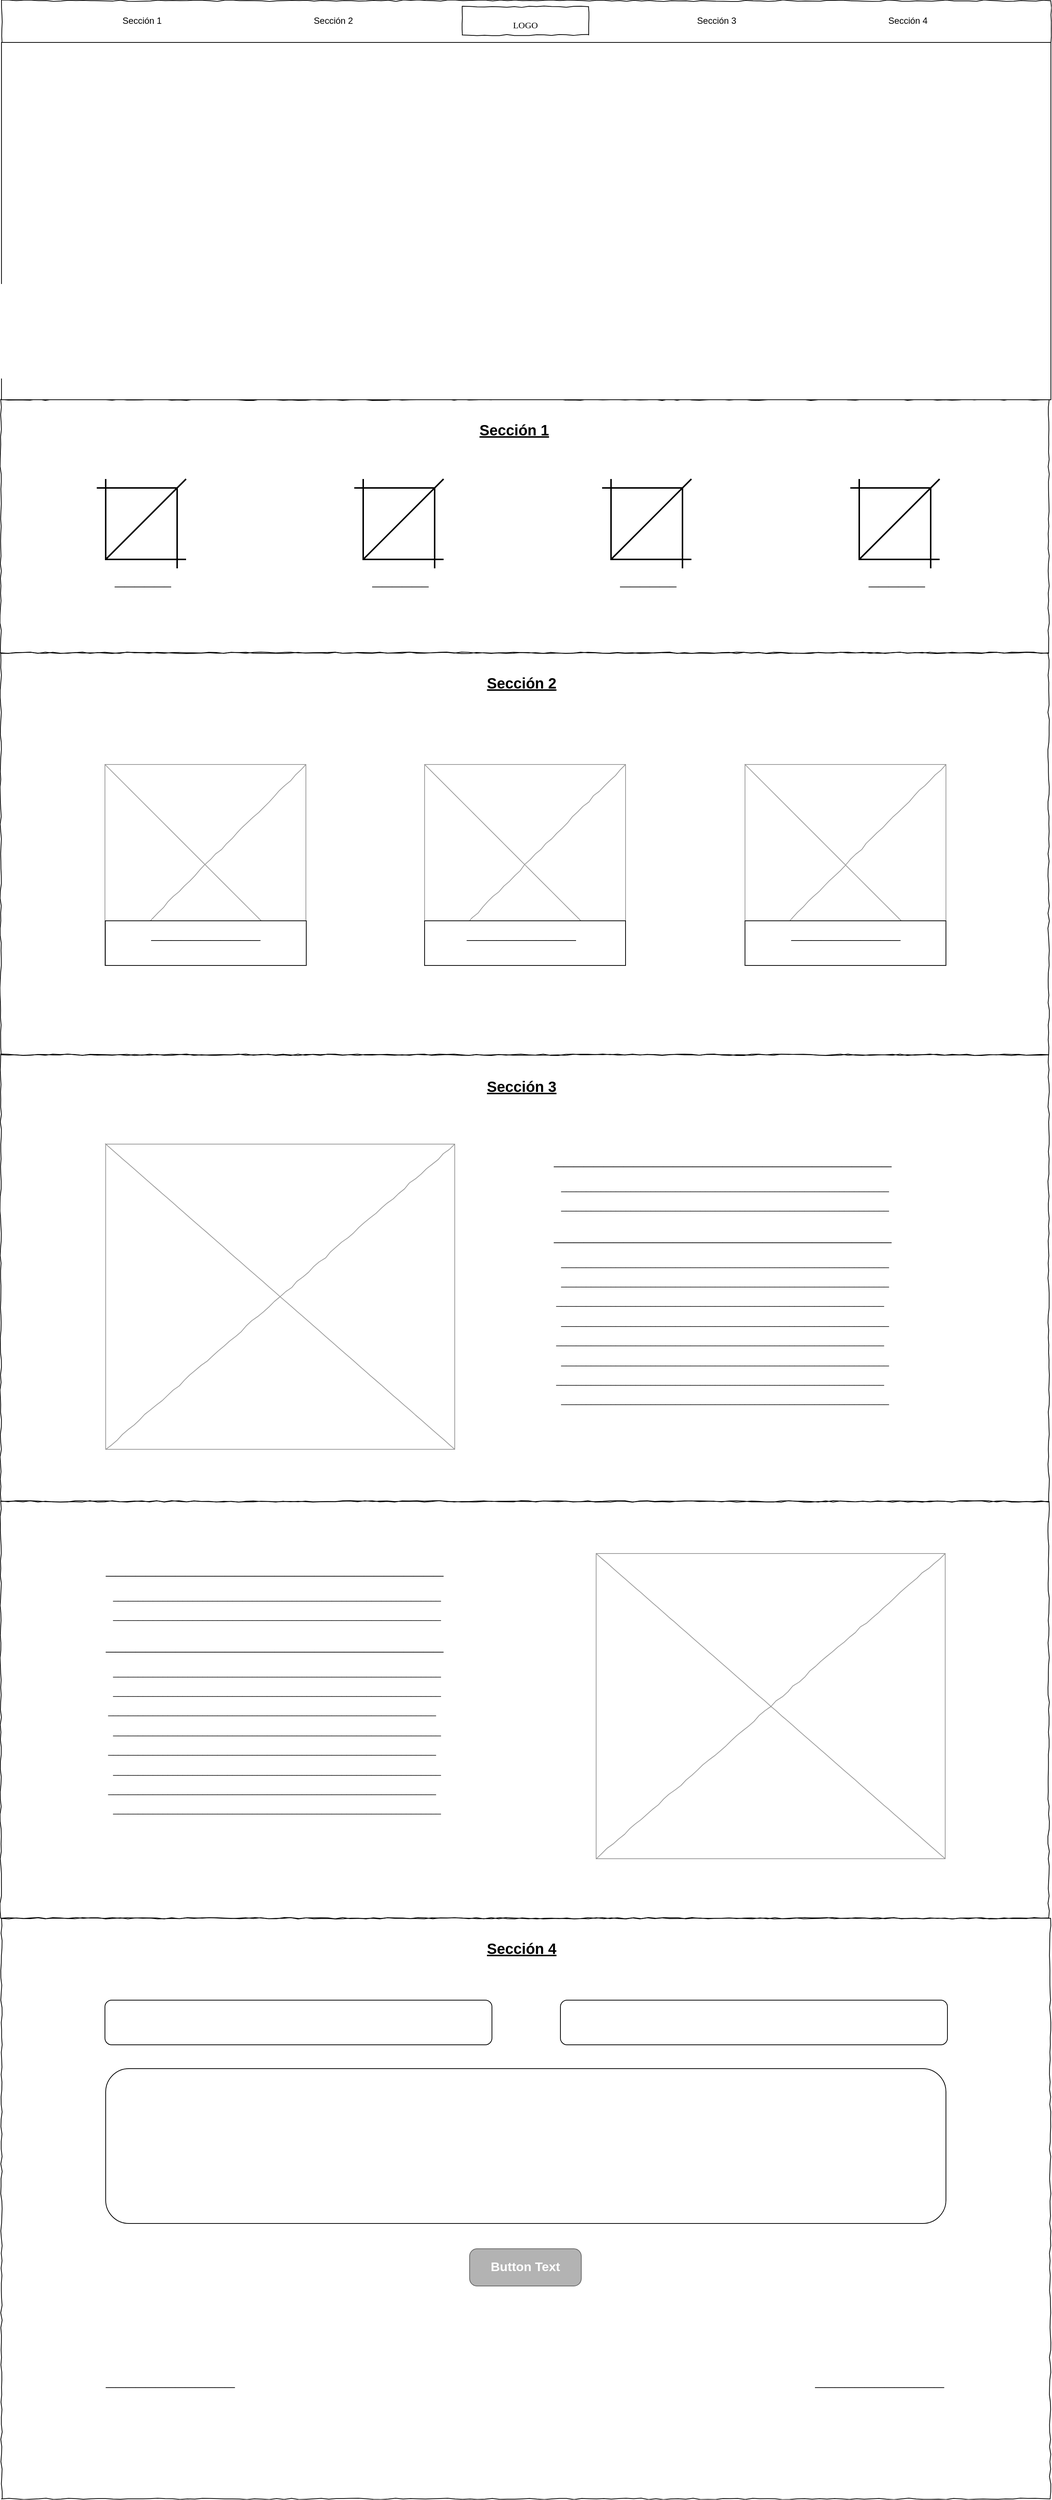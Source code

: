 <mxfile version="12.0.0" type="github" pages="1"><diagram id="0LMb7xExMd5GpuWsq3H-" name="Page-1"><mxGraphModel dx="5520" dy="2600" grid="1" gridSize="10" guides="1" tooltips="1" connect="1" arrows="1" fold="1" page="1" pageScale="1" pageWidth="827" pageHeight="1169" math="0" shadow="0"><root><mxCell id="0"/><mxCell id="1" parent="0"/><mxCell id="923g_mKpPHge-toQImEV-1" value="" style="whiteSpace=wrap;html=1;rounded=0;shadow=0;labelBackgroundColor=none;strokeColor=#000000;strokeWidth=1;fillColor=none;fontFamily=Verdana;fontSize=12;fontColor=#000000;align=center;comic=1;" vertex="1" parent="1"><mxGeometry x="-120" y="1500" width="1408" height="600" as="geometry"/></mxCell><mxCell id="923g_mKpPHge-toQImEV-3" value="" style="whiteSpace=wrap;html=1;rounded=0;shadow=0;labelBackgroundColor=none;strokeColor=#000000;strokeWidth=1;fillColor=none;fontFamily=Verdana;fontSize=12;fontColor=#000000;align=center;comic=1;" vertex="1" parent="1"><mxGeometry x="-119" y="84" width="1410" height="57" as="geometry"/></mxCell><mxCell id="923g_mKpPHge-toQImEV-4" value="&lt;font style=&quot;font-size: 12px&quot;&gt;LOGO&lt;br&gt;&lt;/font&gt;" style="whiteSpace=wrap;html=1;rounded=0;shadow=0;labelBackgroundColor=none;strokeColor=#000000;strokeWidth=1;fillColor=#ffffff;fontFamily=Verdana;fontSize=28;fontColor=#000000;align=center;comic=1;" vertex="1" parent="1"><mxGeometry x="500" y="92" width="170" height="38" as="geometry"/></mxCell><mxCell id="923g_mKpPHge-toQImEV-5" value="" style="line;strokeWidth=1;html=1;rounded=0;shadow=0;labelBackgroundColor=none;fillColor=none;fontFamily=Verdana;fontSize=14;fontColor=#000000;align=center;comic=1;" vertex="1" parent="1"><mxGeometry x="20" y="140" width="1130" height="10" as="geometry"/></mxCell><mxCell id="923g_mKpPHge-toQImEV-24" value="" style="whiteSpace=wrap;html=1;rounded=0;shadow=0;labelBackgroundColor=none;strokeColor=#000000;strokeWidth=1;fillColor=none;fontFamily=Verdana;fontSize=12;fontColor=#000000;align=center;comic=1;" vertex="1" parent="1"><mxGeometry x="-120" y="620" width="1408" height="340" as="geometry"/></mxCell><mxCell id="923g_mKpPHge-toQImEV-25" value="" style="html=1;verticalLabelPosition=bottom;align=center;labelBackgroundColor=#ffffff;verticalAlign=top;strokeWidth=2;strokeColor=#000000;fillColor=#ffffff;shadow=0;dashed=0;shape=mxgraph.ios7.icons.crop;fontSize=12;flipH=0;flipV=0;" vertex="1" parent="1"><mxGeometry x="9" y="726.5" width="120" height="120" as="geometry"/></mxCell><mxCell id="923g_mKpPHge-toQImEV-28" value="" style="whiteSpace=wrap;html=1;rounded=0;shadow=0;labelBackgroundColor=none;strokeColor=#000000;strokeWidth=1;fillColor=none;fontFamily=Verdana;fontSize=12;fontColor=#000000;align=center;comic=1;" vertex="1" parent="1"><mxGeometry x="-120" y="960" width="1408" height="540" as="geometry"/></mxCell><mxCell id="923g_mKpPHge-toQImEV-32" value="&lt;h1&gt;___________&lt;/h1&gt;&lt;p&gt;&amp;nbsp;&lt;/p&gt;" style="text;html=1;strokeColor=none;fillColor=none;spacing=5;spacingTop=-20;whiteSpace=wrap;overflow=hidden;rounded=0;fontSize=12;" vertex="1" parent="1"><mxGeometry x="28" y="840.5" width="84" height="53" as="geometry"/></mxCell><mxCell id="923g_mKpPHge-toQImEV-41" value="" style="verticalLabelPosition=bottom;shadow=0;dashed=0;align=center;html=1;verticalAlign=top;strokeWidth=1;shape=mxgraph.mockup.graphics.simpleIcon;strokeColor=#999999;fillColor=#ffffff;rounded=0;labelBackgroundColor=none;fontFamily=Verdana;fontSize=14;fontColor=#000000;comic=1;" vertex="1" parent="1"><mxGeometry x="20" y="1110" width="270" height="270" as="geometry"/></mxCell><mxCell id="923g_mKpPHge-toQImEV-42" value="" style="verticalLabelPosition=bottom;shadow=0;dashed=0;align=center;html=1;verticalAlign=top;strokeWidth=1;shape=mxgraph.mockup.graphics.simpleIcon;strokeColor=#999999;fillColor=#ffffff;rounded=0;labelBackgroundColor=none;fontFamily=Verdana;fontSize=14;fontColor=#000000;comic=1;" vertex="1" parent="1"><mxGeometry x="449.5" y="1110" width="270" height="270" as="geometry"/></mxCell><mxCell id="923g_mKpPHge-toQImEV-43" value="" style="verticalLabelPosition=bottom;shadow=0;dashed=0;align=center;html=1;verticalAlign=top;strokeWidth=1;shape=mxgraph.mockup.graphics.simpleIcon;strokeColor=#999999;fillColor=#ffffff;rounded=0;labelBackgroundColor=none;fontFamily=Verdana;fontSize=14;fontColor=#000000;comic=1;" vertex="1" parent="1"><mxGeometry x="880" y="1110" width="270" height="270" as="geometry"/></mxCell><mxCell id="923g_mKpPHge-toQImEV-67" value="" style="whiteSpace=wrap;html=1;rounded=0;shadow=0;labelBackgroundColor=none;strokeColor=#000000;strokeWidth=1;fillColor=none;fontFamily=Verdana;fontSize=12;fontColor=#000000;align=center;comic=1;" vertex="1" parent="1"><mxGeometry x="-119" y="2660" width="1409" height="780" as="geometry"/></mxCell><mxCell id="923g_mKpPHge-toQImEV-68" value="&lt;h1&gt;_____________&lt;/h1&gt;&lt;p&gt;&amp;nbsp;&lt;br&gt;&lt;/p&gt;" style="text;html=1;strokeColor=none;fillColor=none;spacing=5;spacingTop=-20;whiteSpace=wrap;overflow=hidden;rounded=0;fontSize=12;" vertex="1" parent="1"><mxGeometry x="16" y="3260" width="190" height="50" as="geometry"/></mxCell><mxCell id="923g_mKpPHge-toQImEV-69" value="" style="shape=image;html=1;verticalAlign=top;verticalLabelPosition=bottom;labelBackgroundColor=#ffffff;imageAspect=0;aspect=fixed;image=https://cdn3.iconfinder.com/data/icons/picons-social/57/03-twitter-128.png;strokeColor=#000000;fillColor=#B3B3B3;fontSize=12;" vertex="1" parent="1"><mxGeometry x="484.029" y="3270" width="30" height="30" as="geometry"/></mxCell><mxCell id="923g_mKpPHge-toQImEV-70" value="" style="shape=image;html=1;verticalAlign=top;verticalLabelPosition=bottom;labelBackgroundColor=#ffffff;imageAspect=0;aspect=fixed;image=https://cdn3.iconfinder.com/data/icons/picons-social/57/06-facebook-128.png;strokeColor=#000000;fillColor=#B3B3B3;fontSize=12;" vertex="1" parent="1"><mxGeometry x="535" y="3270" width="30" height="30" as="geometry"/></mxCell><mxCell id="923g_mKpPHge-toQImEV-71" value="" style="shape=image;html=1;verticalAlign=top;verticalLabelPosition=bottom;labelBackgroundColor=#ffffff;imageAspect=0;aspect=fixed;image=https://cdn0.iconfinder.com/data/icons/social-glyph/30/youtube-120.png;strokeColor=#000000;fillColor=#B3B3B3;fontSize=12;" vertex="1" parent="1"><mxGeometry x="586" y="3270" width="30" height="30" as="geometry"/></mxCell><mxCell id="923g_mKpPHge-toQImEV-72" value="" style="shape=image;html=1;verticalAlign=top;verticalLabelPosition=bottom;labelBackgroundColor=#ffffff;imageAspect=0;aspect=fixed;image=https://cdn3.iconfinder.com/data/icons/picons-social/57/38-instagram-128.png;strokeColor=#000000;fillColor=#B3B3B3;fontSize=12;" vertex="1" parent="1"><mxGeometry x="636" y="3270" width="30" height="30" as="geometry"/></mxCell><mxCell id="923g_mKpPHge-toQImEV-75" value="Sección 1" style="text;html=1;strokeColor=none;fillColor=none;align=center;verticalAlign=middle;whiteSpace=wrap;rounded=0;" vertex="1" parent="1"><mxGeometry x="20" y="101" width="100" height="20" as="geometry"/></mxCell><mxCell id="923g_mKpPHge-toQImEV-76" value="Sección 2" style="text;html=1;strokeColor=none;fillColor=none;align=center;verticalAlign=middle;whiteSpace=wrap;rounded=0;" vertex="1" parent="1"><mxGeometry x="277" y="101" width="100" height="20" as="geometry"/></mxCell><mxCell id="923g_mKpPHge-toQImEV-77" value="Sección 3" style="text;html=1;strokeColor=none;fillColor=none;align=center;verticalAlign=middle;whiteSpace=wrap;rounded=0;" vertex="1" parent="1"><mxGeometry x="792" y="101" width="100" height="20" as="geometry"/></mxCell><mxCell id="923g_mKpPHge-toQImEV-78" value="Sección 4" style="text;html=1;strokeColor=none;fillColor=none;align=center;verticalAlign=middle;whiteSpace=wrap;rounded=0;" vertex="1" parent="1"><mxGeometry x="1049" y="101" width="100" height="20" as="geometry"/></mxCell><mxCell id="923g_mKpPHge-toQImEV-82" value="" style="whiteSpace=wrap;html=1;" vertex="1" parent="1"><mxGeometry x="-119" y="140" width="1410" height="480" as="geometry"/></mxCell><mxCell id="923g_mKpPHge-toQImEV-81" value="" style="shape=image;html=1;verticalAlign=top;verticalLabelPosition=bottom;labelBackgroundColor=#ffffff;imageAspect=0;aspect=fixed;image=https://cdn0.iconfinder.com/data/icons/social-glyph/30/youtube-120.png" vertex="1" parent="1"><mxGeometry x="524" y="329.857" width="120" height="120" as="geometry"/></mxCell><mxCell id="923g_mKpPHge-toQImEV-83" value="" style="html=1;verticalLabelPosition=bottom;align=center;labelBackgroundColor=#ffffff;verticalAlign=top;strokeWidth=2;strokeColor=#000000;fillColor=#ffffff;shadow=0;dashed=0;shape=mxgraph.ios7.icons.crop;fontSize=12;flipH=0;flipV=0;" vertex="1" parent="1"><mxGeometry x="355" y="726.5" width="120" height="120" as="geometry"/></mxCell><mxCell id="923g_mKpPHge-toQImEV-84" value="" style="html=1;verticalLabelPosition=bottom;align=center;labelBackgroundColor=#ffffff;verticalAlign=top;strokeWidth=2;strokeColor=#000000;fillColor=#ffffff;shadow=0;dashed=0;shape=mxgraph.ios7.icons.crop;fontSize=12;flipH=0;flipV=0;" vertex="1" parent="1"><mxGeometry x="688" y="726.5" width="120" height="120" as="geometry"/></mxCell><mxCell id="923g_mKpPHge-toQImEV-85" value="" style="html=1;verticalLabelPosition=bottom;align=center;labelBackgroundColor=#ffffff;verticalAlign=top;strokeWidth=2;strokeColor=#000000;fillColor=#ffffff;shadow=0;dashed=0;shape=mxgraph.ios7.icons.crop;fontSize=12;flipH=0;flipV=0;" vertex="1" parent="1"><mxGeometry x="1021.5" y="726.5" width="120" height="120" as="geometry"/></mxCell><mxCell id="923g_mKpPHge-toQImEV-86" value="&lt;h1&gt;___________&lt;/h1&gt;&lt;p&gt;&amp;nbsp;&lt;/p&gt;" style="text;html=1;strokeColor=none;fillColor=none;spacing=5;spacingTop=-20;whiteSpace=wrap;overflow=hidden;rounded=0;fontSize=12;" vertex="1" parent="1"><mxGeometry x="374" y="840.5" width="84" height="53" as="geometry"/></mxCell><mxCell id="923g_mKpPHge-toQImEV-87" value="&lt;h1&gt;___________&lt;/h1&gt;&lt;p&gt;&amp;nbsp;&lt;/p&gt;" style="text;html=1;strokeColor=none;fillColor=none;spacing=5;spacingTop=-20;whiteSpace=wrap;overflow=hidden;rounded=0;fontSize=12;" vertex="1" parent="1"><mxGeometry x="707" y="840.5" width="84" height="53" as="geometry"/></mxCell><mxCell id="923g_mKpPHge-toQImEV-88" value="&lt;h1&gt;___________&lt;/h1&gt;&lt;p&gt;&amp;nbsp;&lt;/p&gt;" style="text;html=1;strokeColor=none;fillColor=none;spacing=5;spacingTop=-20;whiteSpace=wrap;overflow=hidden;rounded=0;fontSize=12;" vertex="1" parent="1"><mxGeometry x="1040.5" y="840.5" width="84" height="53" as="geometry"/></mxCell><mxCell id="923g_mKpPHge-toQImEV-89" value="&lt;b&gt;&lt;font style=&quot;font-size: 20px&quot;&gt;&lt;u&gt;Sección 1&lt;/u&gt;&lt;/font&gt;&lt;/b&gt;" style="text;html=1;strokeColor=none;fillColor=none;align=center;verticalAlign=middle;whiteSpace=wrap;rounded=0;" vertex="1" parent="1"><mxGeometry x="520" y="650" width="100" height="20" as="geometry"/></mxCell><mxCell id="923g_mKpPHge-toQImEV-90" value="&lt;b&gt;&lt;font style=&quot;font-size: 20px&quot;&gt;&lt;u&gt;Sección 2&lt;/u&gt;&lt;/font&gt;&lt;/b&gt;" style="text;html=1;strokeColor=none;fillColor=none;align=center;verticalAlign=middle;whiteSpace=wrap;rounded=0;" vertex="1" parent="1"><mxGeometry x="530" y="990" width="100" height="20" as="geometry"/></mxCell><mxCell id="923g_mKpPHge-toQImEV-92" value="" style="rounded=0;whiteSpace=wrap;html=1;" vertex="1" parent="1"><mxGeometry x="20.5" y="1320" width="270" height="60" as="geometry"/></mxCell><mxCell id="923g_mKpPHge-toQImEV-94" value="" style="rounded=0;whiteSpace=wrap;html=1;" vertex="1" parent="1"><mxGeometry x="449.5" y="1320" width="270" height="60" as="geometry"/></mxCell><mxCell id="923g_mKpPHge-toQImEV-95" value="" style="rounded=0;whiteSpace=wrap;html=1;" vertex="1" parent="1"><mxGeometry x="880" y="1320" width="270" height="60" as="geometry"/></mxCell><mxCell id="923g_mKpPHge-toQImEV-96" value="&lt;h1&gt;___________&lt;/h1&gt;&lt;p&gt;&amp;nbsp;&lt;/p&gt;" style="text;html=1;strokeColor=none;fillColor=none;spacing=5;spacingTop=-20;whiteSpace=wrap;overflow=hidden;rounded=0;fontSize=12;" vertex="1" parent="1"><mxGeometry x="76.5" y="1315.5" width="181" height="53" as="geometry"/></mxCell><mxCell id="923g_mKpPHge-toQImEV-97" value="&lt;h1&gt;___________&lt;/h1&gt;&lt;p&gt;&amp;nbsp;&lt;/p&gt;" style="text;html=1;strokeColor=none;fillColor=none;spacing=5;spacingTop=-20;whiteSpace=wrap;overflow=hidden;rounded=0;fontSize=12;" vertex="1" parent="1"><mxGeometry x="501" y="1315.5" width="181" height="53" as="geometry"/></mxCell><mxCell id="923g_mKpPHge-toQImEV-98" value="&lt;h1&gt;___________&lt;/h1&gt;&lt;p&gt;&amp;nbsp;&lt;/p&gt;" style="text;html=1;strokeColor=none;fillColor=none;spacing=5;spacingTop=-20;whiteSpace=wrap;overflow=hidden;rounded=0;fontSize=12;" vertex="1" parent="1"><mxGeometry x="936.5" y="1315.5" width="181" height="53" as="geometry"/></mxCell><mxCell id="923g_mKpPHge-toQImEV-99" value="&lt;b&gt;&lt;font style=&quot;font-size: 20px&quot;&gt;&lt;u&gt;Sección 3&lt;/u&gt;&lt;/font&gt;&lt;/b&gt;" style="text;html=1;strokeColor=none;fillColor=none;align=center;verticalAlign=middle;whiteSpace=wrap;rounded=0;" vertex="1" parent="1"><mxGeometry x="530" y="1532" width="100" height="20" as="geometry"/></mxCell><mxCell id="923g_mKpPHge-toQImEV-100" value="" style="verticalLabelPosition=bottom;shadow=0;dashed=0;align=center;html=1;verticalAlign=top;strokeWidth=1;shape=mxgraph.mockup.graphics.simpleIcon;strokeColor=#999999;fillColor=#ffffff;rounded=0;labelBackgroundColor=none;fontFamily=Verdana;fontSize=14;fontColor=#000000;comic=1;" vertex="1" parent="1"><mxGeometry x="21" y="1620" width="469" height="410" as="geometry"/></mxCell><mxCell id="923g_mKpPHge-toQImEV-101" value="&lt;h1&gt;____________________________________&lt;/h1&gt;&lt;p&gt;&amp;nbsp; &amp;nbsp;__________________________________________________________________&lt;/p&gt;&lt;p&gt;&amp;nbsp; &amp;nbsp;__________________________________________________________________&lt;/p&gt;&lt;h1&gt;__________________________________&lt;/h1&gt;&lt;p&gt;&amp;nbsp;&amp;nbsp;&lt;span&gt;&amp;nbsp;__________________________________________________________________&lt;/span&gt;&lt;br&gt;&lt;/p&gt;&lt;p&gt;&amp;nbsp; &amp;nbsp;__________________________________________________________________&lt;/p&gt;&lt;p&gt;&amp;nbsp;__________________________________________________________________&lt;/p&gt;&lt;p&gt;&amp;nbsp; &amp;nbsp;__________________________________________________________________&lt;/p&gt;&lt;p&gt;&amp;nbsp;__________________________________________________________________&lt;/p&gt;&lt;p&gt;&amp;nbsp; &amp;nbsp;__________________________________________________________________&lt;/p&gt;&lt;p&gt;&amp;nbsp;__________________________________________________________________&lt;/p&gt;&lt;p&gt;&amp;nbsp; &amp;nbsp;__________________________________________________________________&lt;/p&gt;" style="text;html=1;strokeColor=none;fillColor=none;spacing=5;spacingTop=-20;whiteSpace=wrap;overflow=hidden;rounded=0;fontSize=12;" vertex="1" parent="1"><mxGeometry x="618" y="1620" width="462" height="370" as="geometry"/></mxCell><mxCell id="923g_mKpPHge-toQImEV-102" value="" style="whiteSpace=wrap;html=1;rounded=0;shadow=0;labelBackgroundColor=none;strokeColor=#000000;strokeWidth=1;fillColor=none;fontFamily=Verdana;fontSize=12;fontColor=#000000;align=center;comic=1;" vertex="1" parent="1"><mxGeometry x="-120" y="2100" width="1408" height="560" as="geometry"/></mxCell><mxCell id="923g_mKpPHge-toQImEV-103" value="" style="verticalLabelPosition=bottom;shadow=0;dashed=0;align=center;html=1;verticalAlign=top;strokeWidth=1;shape=mxgraph.mockup.graphics.simpleIcon;strokeColor=#999999;fillColor=#ffffff;rounded=0;labelBackgroundColor=none;fontFamily=Verdana;fontSize=14;fontColor=#000000;comic=1;" vertex="1" parent="1"><mxGeometry x="680" y="2170" width="469" height="410" as="geometry"/></mxCell><mxCell id="923g_mKpPHge-toQImEV-104" value="&lt;h1&gt;____________________________________&lt;/h1&gt;&lt;p&gt;&amp;nbsp; &amp;nbsp;__________________________________________________________________&lt;/p&gt;&lt;p&gt;&amp;nbsp; &amp;nbsp;__________________________________________________________________&lt;/p&gt;&lt;h1&gt;__________________________________&lt;/h1&gt;&lt;p&gt;&amp;nbsp;&amp;nbsp;&lt;span&gt;&amp;nbsp;__________________________________________________________________&lt;/span&gt;&lt;br&gt;&lt;/p&gt;&lt;p&gt;&amp;nbsp; &amp;nbsp;__________________________________________________________________&lt;/p&gt;&lt;p&gt;&amp;nbsp;__________________________________________________________________&lt;/p&gt;&lt;p&gt;&amp;nbsp; &amp;nbsp;__________________________________________________________________&lt;/p&gt;&lt;p&gt;&amp;nbsp;__________________________________________________________________&lt;/p&gt;&lt;p&gt;&amp;nbsp; &amp;nbsp;__________________________________________________________________&lt;/p&gt;&lt;p&gt;&amp;nbsp;__________________________________________________________________&lt;/p&gt;&lt;p&gt;&amp;nbsp; &amp;nbsp;__________________________________________________________________&lt;/p&gt;" style="text;html=1;strokeColor=none;fillColor=none;spacing=5;spacingTop=-20;whiteSpace=wrap;overflow=hidden;rounded=0;fontSize=12;" vertex="1" parent="1"><mxGeometry x="16" y="2170" width="462" height="370" as="geometry"/></mxCell><mxCell id="923g_mKpPHge-toQImEV-105" value="&lt;b&gt;&lt;font style=&quot;font-size: 20px&quot;&gt;&lt;u&gt;Sección 4&lt;/u&gt;&lt;/font&gt;&lt;/b&gt;" style="text;html=1;strokeColor=none;fillColor=none;align=center;verticalAlign=middle;whiteSpace=wrap;rounded=0;" vertex="1" parent="1"><mxGeometry x="530" y="2690" width="100" height="20" as="geometry"/></mxCell><mxCell id="923g_mKpPHge-toQImEV-107" value="" style="rounded=1;whiteSpace=wrap;html=1;" vertex="1" parent="1"><mxGeometry x="20" y="2770" width="520" height="60" as="geometry"/></mxCell><mxCell id="923g_mKpPHge-toQImEV-108" value="" style="rounded=1;whiteSpace=wrap;html=1;" vertex="1" parent="1"><mxGeometry x="632" y="2770" width="520" height="60" as="geometry"/></mxCell><mxCell id="923g_mKpPHge-toQImEV-109" value="" style="rounded=1;whiteSpace=wrap;html=1;" vertex="1" parent="1"><mxGeometry x="21" y="2862" width="1129" height="208" as="geometry"/></mxCell><mxCell id="923g_mKpPHge-toQImEV-112" value="Button Text" style="strokeWidth=1;shadow=0;dashed=0;align=center;html=1;shape=mxgraph.mockup.buttons.button;strokeColor=#666666;fontColor=#ffffff;mainText=;buttonStyle=round;fontSize=17;fontStyle=1;fillColor=#B3B3B3;whiteSpace=wrap;" vertex="1" parent="1"><mxGeometry x="510" y="3104" width="150" height="50" as="geometry"/></mxCell><mxCell id="923g_mKpPHge-toQImEV-113" value="&lt;h1&gt;_____________&lt;/h1&gt;&lt;p&gt;&amp;nbsp;&lt;br&gt;&lt;/p&gt;" style="text;html=1;strokeColor=none;fillColor=none;spacing=5;spacingTop=-20;whiteSpace=wrap;overflow=hidden;rounded=0;fontSize=12;" vertex="1" parent="1"><mxGeometry x="969" y="3260" width="190" height="50" as="geometry"/></mxCell></root></mxGraphModel></diagram></mxfile>